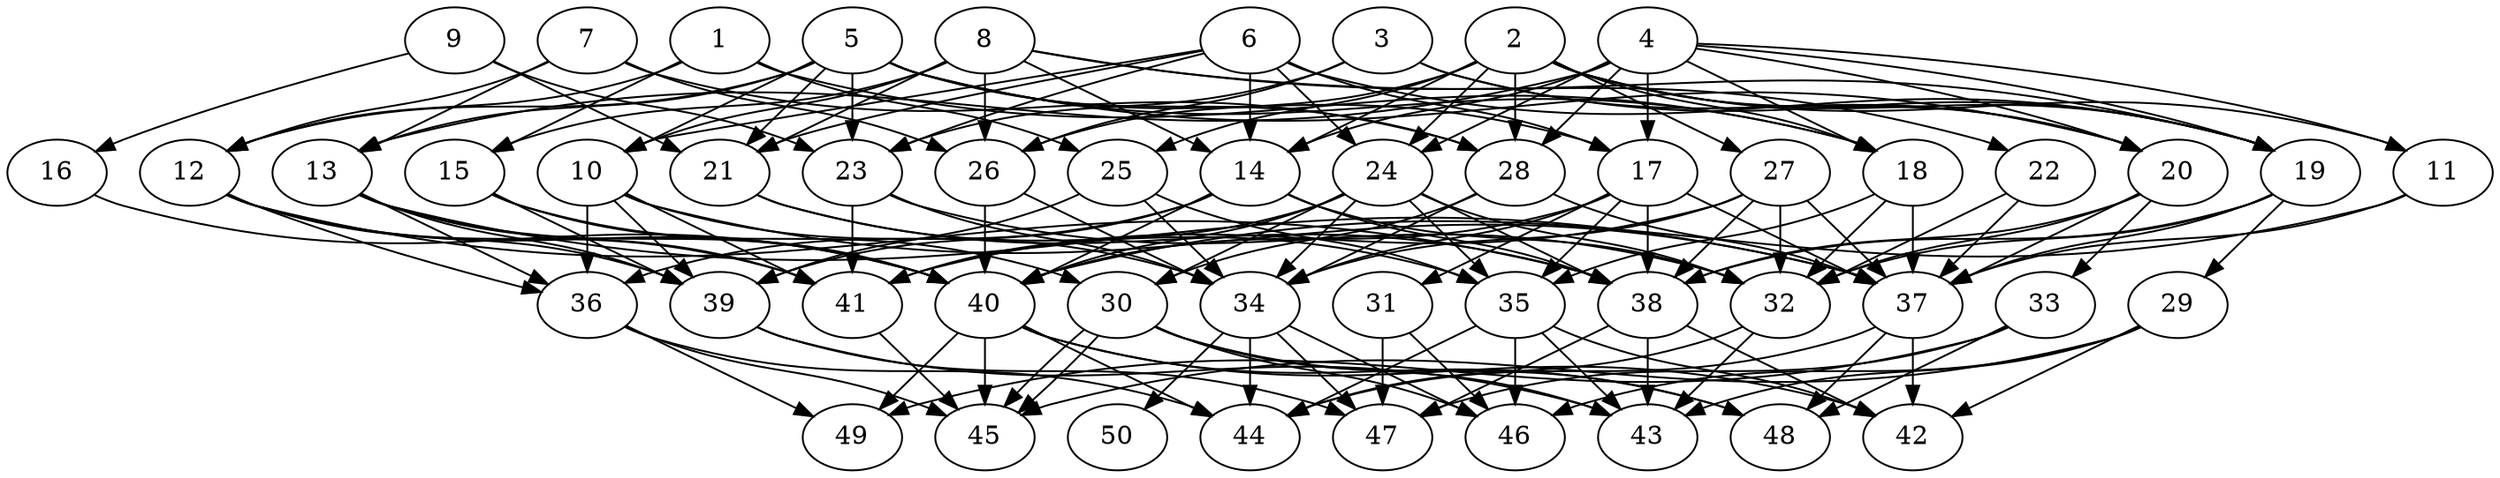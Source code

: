 // DAG automatically generated by daggen at Thu Oct  3 14:07:56 2019
// ./daggen --dot -n 50 --ccr 0.3 --fat 0.7 --regular 0.5 --density 0.5 --mindata 5242880 --maxdata 52428800 
digraph G {
  1 [size="107154773", alpha="0.18", expect_size="32146432"] 
  1 -> 12 [size ="32146432"]
  1 -> 15 [size ="32146432"]
  1 -> 18 [size ="32146432"]
  1 -> 25 [size ="32146432"]
  2 [size="74294613", alpha="0.01", expect_size="22288384"] 
  2 -> 11 [size ="22288384"]
  2 -> 14 [size ="22288384"]
  2 -> 18 [size ="22288384"]
  2 -> 19 [size ="22288384"]
  2 -> 20 [size ="22288384"]
  2 -> 24 [size ="22288384"]
  2 -> 25 [size ="22288384"]
  2 -> 26 [size ="22288384"]
  2 -> 27 [size ="22288384"]
  2 -> 28 [size ="22288384"]
  3 [size="140318720", alpha="0.15", expect_size="42095616"] 
  3 -> 19 [size ="42095616"]
  3 -> 20 [size ="42095616"]
  3 -> 23 [size ="42095616"]
  3 -> 26 [size ="42095616"]
  4 [size="125699413", alpha="0.16", expect_size="37709824"] 
  4 -> 11 [size ="37709824"]
  4 -> 13 [size ="37709824"]
  4 -> 14 [size ="37709824"]
  4 -> 17 [size ="37709824"]
  4 -> 18 [size ="37709824"]
  4 -> 19 [size ="37709824"]
  4 -> 20 [size ="37709824"]
  4 -> 24 [size ="37709824"]
  4 -> 28 [size ="37709824"]
  5 [size="153559040", alpha="0.18", expect_size="46067712"] 
  5 -> 10 [size ="46067712"]
  5 -> 12 [size ="46067712"]
  5 -> 13 [size ="46067712"]
  5 -> 17 [size ="46067712"]
  5 -> 18 [size ="46067712"]
  5 -> 20 [size ="46067712"]
  5 -> 21 [size ="46067712"]
  5 -> 23 [size ="46067712"]
  5 -> 28 [size ="46067712"]
  6 [size="137297920", alpha="0.01", expect_size="41189376"] 
  6 -> 10 [size ="41189376"]
  6 -> 14 [size ="41189376"]
  6 -> 17 [size ="41189376"]
  6 -> 19 [size ="41189376"]
  6 -> 21 [size ="41189376"]
  6 -> 23 [size ="41189376"]
  6 -> 24 [size ="41189376"]
  7 [size="156525227", alpha="0.18", expect_size="46957568"] 
  7 -> 12 [size ="46957568"]
  7 -> 13 [size ="46957568"]
  7 -> 26 [size ="46957568"]
  7 -> 28 [size ="46957568"]
  8 [size="101345280", alpha="0.08", expect_size="30403584"] 
  8 -> 10 [size ="30403584"]
  8 -> 14 [size ="30403584"]
  8 -> 15 [size ="30403584"]
  8 -> 19 [size ="30403584"]
  8 -> 21 [size ="30403584"]
  8 -> 22 [size ="30403584"]
  8 -> 26 [size ="30403584"]
  9 [size="54811307", alpha="0.17", expect_size="16443392"] 
  9 -> 16 [size ="16443392"]
  9 -> 21 [size ="16443392"]
  9 -> 23 [size ="16443392"]
  10 [size="78161920", alpha="0.05", expect_size="23448576"] 
  10 -> 34 [size ="23448576"]
  10 -> 36 [size ="23448576"]
  10 -> 37 [size ="23448576"]
  10 -> 39 [size ="23448576"]
  10 -> 41 [size ="23448576"]
  11 [size="19449173", alpha="0.13", expect_size="5834752"] 
  11 -> 37 [size ="5834752"]
  11 -> 40 [size ="5834752"]
  12 [size="163467947", alpha="0.01", expect_size="49040384"] 
  12 -> 36 [size ="49040384"]
  12 -> 38 [size ="49040384"]
  12 -> 39 [size ="49040384"]
  12 -> 40 [size ="49040384"]
  12 -> 41 [size ="49040384"]
  13 [size="168140800", alpha="0.08", expect_size="50442240"] 
  13 -> 36 [size ="50442240"]
  13 -> 37 [size ="50442240"]
  13 -> 39 [size ="50442240"]
  13 -> 40 [size ="50442240"]
  13 -> 41 [size ="50442240"]
  14 [size="127197867", alpha="0.15", expect_size="38159360"] 
  14 -> 32 [size ="38159360"]
  14 -> 36 [size ="38159360"]
  14 -> 38 [size ="38159360"]
  14 -> 39 [size ="38159360"]
  14 -> 40 [size ="38159360"]
  15 [size="92962133", alpha="0.02", expect_size="27888640"] 
  15 -> 30 [size ="27888640"]
  15 -> 39 [size ="27888640"]
  15 -> 40 [size ="27888640"]
  16 [size="79616000", alpha="0.16", expect_size="23884800"] 
  16 -> 40 [size ="23884800"]
  17 [size="86231040", alpha="0.09", expect_size="25869312"] 
  17 -> 31 [size ="25869312"]
  17 -> 34 [size ="25869312"]
  17 -> 35 [size ="25869312"]
  17 -> 37 [size ="25869312"]
  17 -> 38 [size ="25869312"]
  17 -> 40 [size ="25869312"]
  18 [size="67225600", alpha="0.08", expect_size="20167680"] 
  18 -> 32 [size ="20167680"]
  18 -> 35 [size ="20167680"]
  18 -> 37 [size ="20167680"]
  19 [size="126515200", alpha="0.11", expect_size="37954560"] 
  19 -> 29 [size ="37954560"]
  19 -> 32 [size ="37954560"]
  19 -> 37 [size ="37954560"]
  19 -> 38 [size ="37954560"]
  20 [size="99795627", alpha="0.09", expect_size="29938688"] 
  20 -> 32 [size ="29938688"]
  20 -> 33 [size ="29938688"]
  20 -> 37 [size ="29938688"]
  20 -> 38 [size ="29938688"]
  21 [size="138987520", alpha="0.20", expect_size="41696256"] 
  21 -> 35 [size ="41696256"]
  21 -> 38 [size ="41696256"]
  22 [size="84858880", alpha="0.17", expect_size="25457664"] 
  22 -> 32 [size ="25457664"]
  22 -> 37 [size ="25457664"]
  23 [size="89419093", alpha="0.10", expect_size="26825728"] 
  23 -> 32 [size ="26825728"]
  23 -> 34 [size ="26825728"]
  23 -> 41 [size ="26825728"]
  24 [size="148439040", alpha="0.17", expect_size="44531712"] 
  24 -> 30 [size ="44531712"]
  24 -> 32 [size ="44531712"]
  24 -> 34 [size ="44531712"]
  24 -> 35 [size ="44531712"]
  24 -> 38 [size ="44531712"]
  24 -> 40 [size ="44531712"]
  24 -> 41 [size ="44531712"]
  25 [size="107178667", alpha="0.01", expect_size="32153600"] 
  25 -> 34 [size ="32153600"]
  25 -> 35 [size ="32153600"]
  25 -> 39 [size ="32153600"]
  26 [size="123125760", alpha="0.20", expect_size="36937728"] 
  26 -> 34 [size ="36937728"]
  26 -> 40 [size ="36937728"]
  27 [size="92869973", alpha="0.17", expect_size="27860992"] 
  27 -> 32 [size ="27860992"]
  27 -> 34 [size ="27860992"]
  27 -> 37 [size ="27860992"]
  27 -> 38 [size ="27860992"]
  27 -> 41 [size ="27860992"]
  28 [size="165218987", alpha="0.04", expect_size="49565696"] 
  28 -> 30 [size ="49565696"]
  28 -> 34 [size ="49565696"]
  28 -> 37 [size ="49565696"]
  29 [size="69379413", alpha="0.17", expect_size="20813824"] 
  29 -> 42 [size ="20813824"]
  29 -> 43 [size ="20813824"]
  29 -> 45 [size ="20813824"]
  29 -> 46 [size ="20813824"]
  30 [size="153995947", alpha="0.17", expect_size="46198784"] 
  30 -> 43 [size ="46198784"]
  30 -> 45 [size ="46198784"]
  30 -> 45 [size ="46198784"]
  30 -> 46 [size ="46198784"]
  30 -> 48 [size ="46198784"]
  31 [size="71205547", alpha="0.17", expect_size="21361664"] 
  31 -> 46 [size ="21361664"]
  31 -> 47 [size ="21361664"]
  32 [size="67976533", alpha="0.16", expect_size="20392960"] 
  32 -> 43 [size ="20392960"]
  32 -> 44 [size ="20392960"]
  33 [size="43847680", alpha="0.14", expect_size="13154304"] 
  33 -> 47 [size ="13154304"]
  33 -> 48 [size ="13154304"]
  33 -> 49 [size ="13154304"]
  34 [size="121661440", alpha="0.06", expect_size="36498432"] 
  34 -> 44 [size ="36498432"]
  34 -> 46 [size ="36498432"]
  34 -> 47 [size ="36498432"]
  34 -> 50 [size ="36498432"]
  35 [size="95071573", alpha="0.08", expect_size="28521472"] 
  35 -> 42 [size ="28521472"]
  35 -> 43 [size ="28521472"]
  35 -> 44 [size ="28521472"]
  35 -> 46 [size ="28521472"]
  36 [size="100154027", alpha="0.17", expect_size="30046208"] 
  36 -> 44 [size ="30046208"]
  36 -> 45 [size ="30046208"]
  36 -> 49 [size ="30046208"]
  37 [size="99457707", alpha="0.16", expect_size="29837312"] 
  37 -> 42 [size ="29837312"]
  37 -> 44 [size ="29837312"]
  37 -> 48 [size ="29837312"]
  38 [size="74734933", alpha="0.00", expect_size="22420480"] 
  38 -> 42 [size ="22420480"]
  38 -> 43 [size ="22420480"]
  38 -> 47 [size ="22420480"]
  39 [size="109864960", alpha="0.19", expect_size="32959488"] 
  39 -> 43 [size ="32959488"]
  39 -> 47 [size ="32959488"]
  40 [size="84889600", alpha="0.07", expect_size="25466880"] 
  40 -> 42 [size ="25466880"]
  40 -> 44 [size ="25466880"]
  40 -> 45 [size ="25466880"]
  40 -> 48 [size ="25466880"]
  40 -> 49 [size ="25466880"]
  41 [size="60504747", alpha="0.12", expect_size="18151424"] 
  41 -> 45 [size ="18151424"]
  42 [size="38683307", alpha="0.05", expect_size="11604992"] 
  43 [size="165420373", alpha="0.07", expect_size="49626112"] 
  44 [size="119517867", alpha="0.05", expect_size="35855360"] 
  45 [size="167994027", alpha="0.16", expect_size="50398208"] 
  46 [size="71758507", alpha="0.19", expect_size="21527552"] 
  47 [size="50237440", alpha="0.12", expect_size="15071232"] 
  48 [size="172192427", alpha="0.04", expect_size="51657728"] 
  49 [size="172793173", alpha="0.03", expect_size="51837952"] 
  50 [size="161088853", alpha="0.19", expect_size="48326656"] 
}
